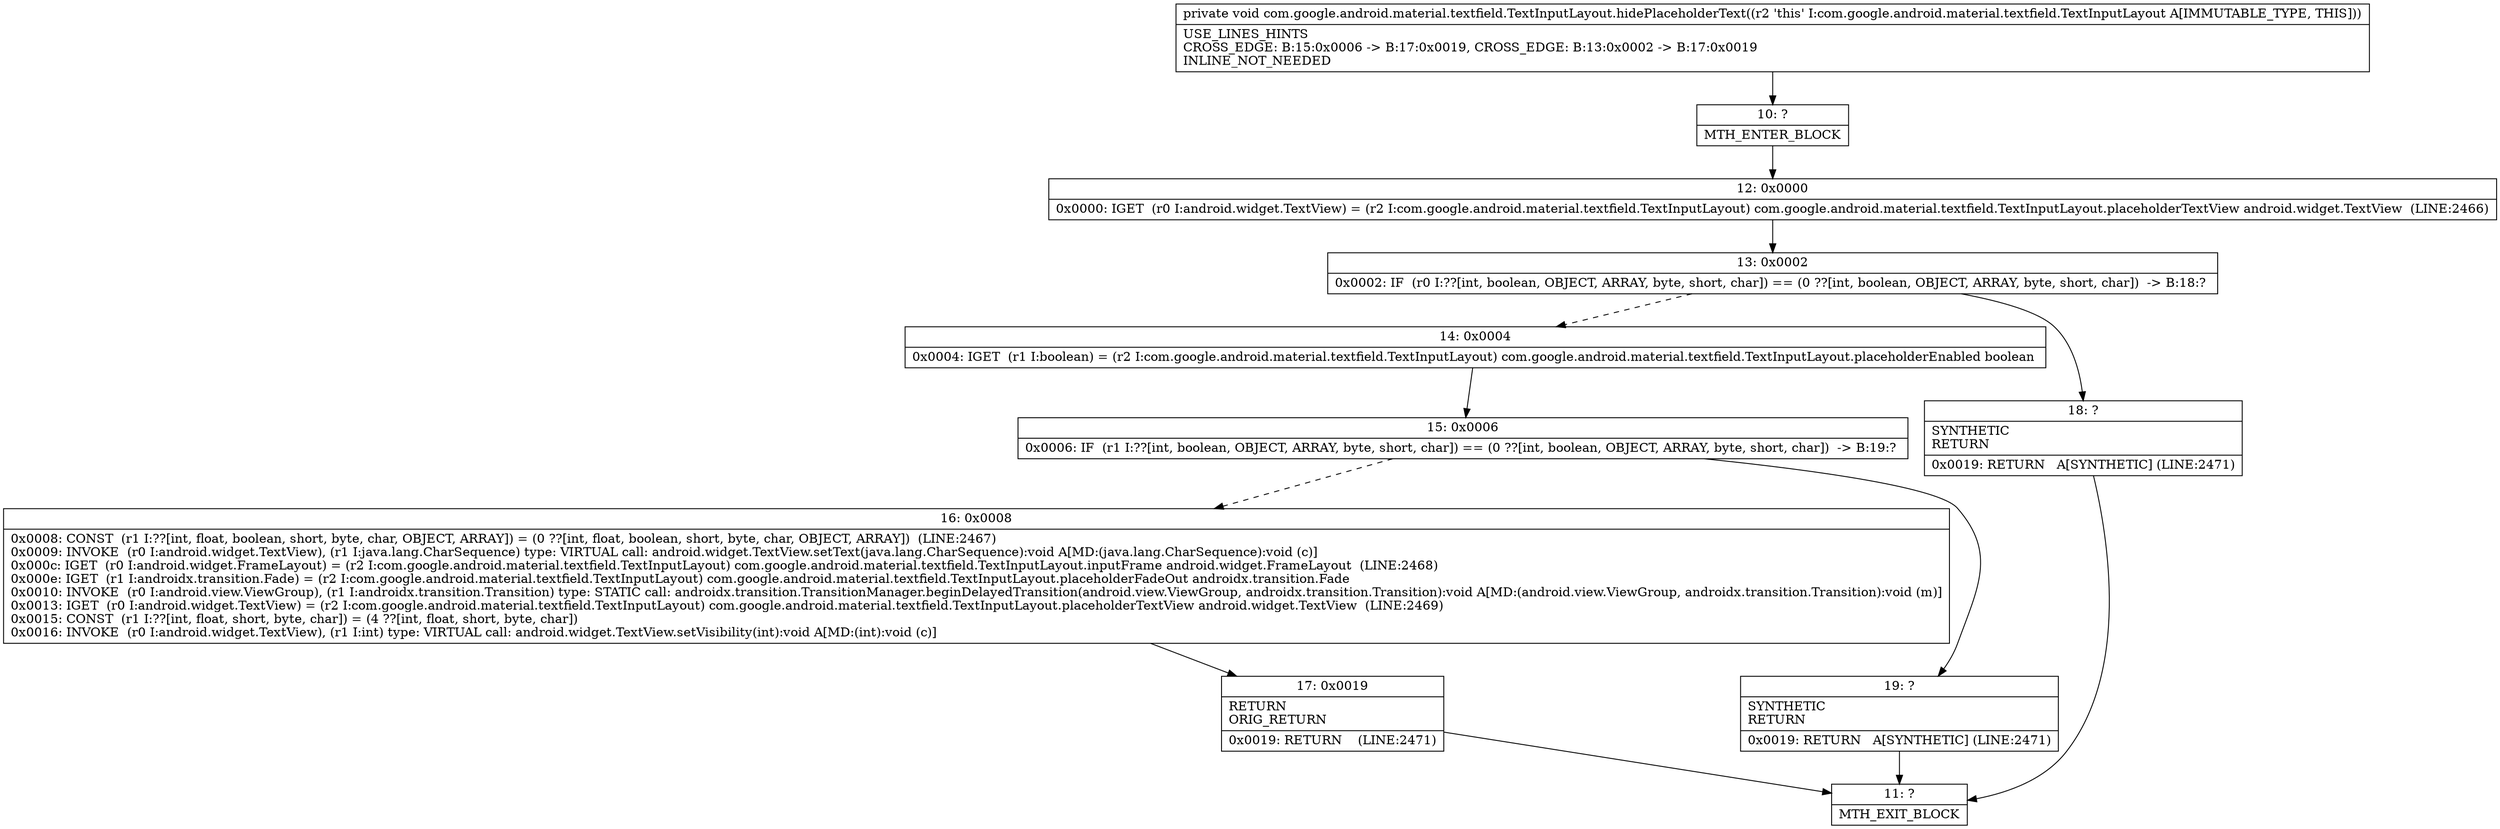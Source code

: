 digraph "CFG forcom.google.android.material.textfield.TextInputLayout.hidePlaceholderText()V" {
Node_10 [shape=record,label="{10\:\ ?|MTH_ENTER_BLOCK\l}"];
Node_12 [shape=record,label="{12\:\ 0x0000|0x0000: IGET  (r0 I:android.widget.TextView) = (r2 I:com.google.android.material.textfield.TextInputLayout) com.google.android.material.textfield.TextInputLayout.placeholderTextView android.widget.TextView  (LINE:2466)\l}"];
Node_13 [shape=record,label="{13\:\ 0x0002|0x0002: IF  (r0 I:??[int, boolean, OBJECT, ARRAY, byte, short, char]) == (0 ??[int, boolean, OBJECT, ARRAY, byte, short, char])  \-\> B:18:? \l}"];
Node_14 [shape=record,label="{14\:\ 0x0004|0x0004: IGET  (r1 I:boolean) = (r2 I:com.google.android.material.textfield.TextInputLayout) com.google.android.material.textfield.TextInputLayout.placeholderEnabled boolean \l}"];
Node_15 [shape=record,label="{15\:\ 0x0006|0x0006: IF  (r1 I:??[int, boolean, OBJECT, ARRAY, byte, short, char]) == (0 ??[int, boolean, OBJECT, ARRAY, byte, short, char])  \-\> B:19:? \l}"];
Node_16 [shape=record,label="{16\:\ 0x0008|0x0008: CONST  (r1 I:??[int, float, boolean, short, byte, char, OBJECT, ARRAY]) = (0 ??[int, float, boolean, short, byte, char, OBJECT, ARRAY])  (LINE:2467)\l0x0009: INVOKE  (r0 I:android.widget.TextView), (r1 I:java.lang.CharSequence) type: VIRTUAL call: android.widget.TextView.setText(java.lang.CharSequence):void A[MD:(java.lang.CharSequence):void (c)]\l0x000c: IGET  (r0 I:android.widget.FrameLayout) = (r2 I:com.google.android.material.textfield.TextInputLayout) com.google.android.material.textfield.TextInputLayout.inputFrame android.widget.FrameLayout  (LINE:2468)\l0x000e: IGET  (r1 I:androidx.transition.Fade) = (r2 I:com.google.android.material.textfield.TextInputLayout) com.google.android.material.textfield.TextInputLayout.placeholderFadeOut androidx.transition.Fade \l0x0010: INVOKE  (r0 I:android.view.ViewGroup), (r1 I:androidx.transition.Transition) type: STATIC call: androidx.transition.TransitionManager.beginDelayedTransition(android.view.ViewGroup, androidx.transition.Transition):void A[MD:(android.view.ViewGroup, androidx.transition.Transition):void (m)]\l0x0013: IGET  (r0 I:android.widget.TextView) = (r2 I:com.google.android.material.textfield.TextInputLayout) com.google.android.material.textfield.TextInputLayout.placeholderTextView android.widget.TextView  (LINE:2469)\l0x0015: CONST  (r1 I:??[int, float, short, byte, char]) = (4 ??[int, float, short, byte, char]) \l0x0016: INVOKE  (r0 I:android.widget.TextView), (r1 I:int) type: VIRTUAL call: android.widget.TextView.setVisibility(int):void A[MD:(int):void (c)]\l}"];
Node_17 [shape=record,label="{17\:\ 0x0019|RETURN\lORIG_RETURN\l|0x0019: RETURN    (LINE:2471)\l}"];
Node_11 [shape=record,label="{11\:\ ?|MTH_EXIT_BLOCK\l}"];
Node_19 [shape=record,label="{19\:\ ?|SYNTHETIC\lRETURN\l|0x0019: RETURN   A[SYNTHETIC] (LINE:2471)\l}"];
Node_18 [shape=record,label="{18\:\ ?|SYNTHETIC\lRETURN\l|0x0019: RETURN   A[SYNTHETIC] (LINE:2471)\l}"];
MethodNode[shape=record,label="{private void com.google.android.material.textfield.TextInputLayout.hidePlaceholderText((r2 'this' I:com.google.android.material.textfield.TextInputLayout A[IMMUTABLE_TYPE, THIS]))  | USE_LINES_HINTS\lCROSS_EDGE: B:15:0x0006 \-\> B:17:0x0019, CROSS_EDGE: B:13:0x0002 \-\> B:17:0x0019\lINLINE_NOT_NEEDED\l}"];
MethodNode -> Node_10;Node_10 -> Node_12;
Node_12 -> Node_13;
Node_13 -> Node_14[style=dashed];
Node_13 -> Node_18;
Node_14 -> Node_15;
Node_15 -> Node_16[style=dashed];
Node_15 -> Node_19;
Node_16 -> Node_17;
Node_17 -> Node_11;
Node_19 -> Node_11;
Node_18 -> Node_11;
}

